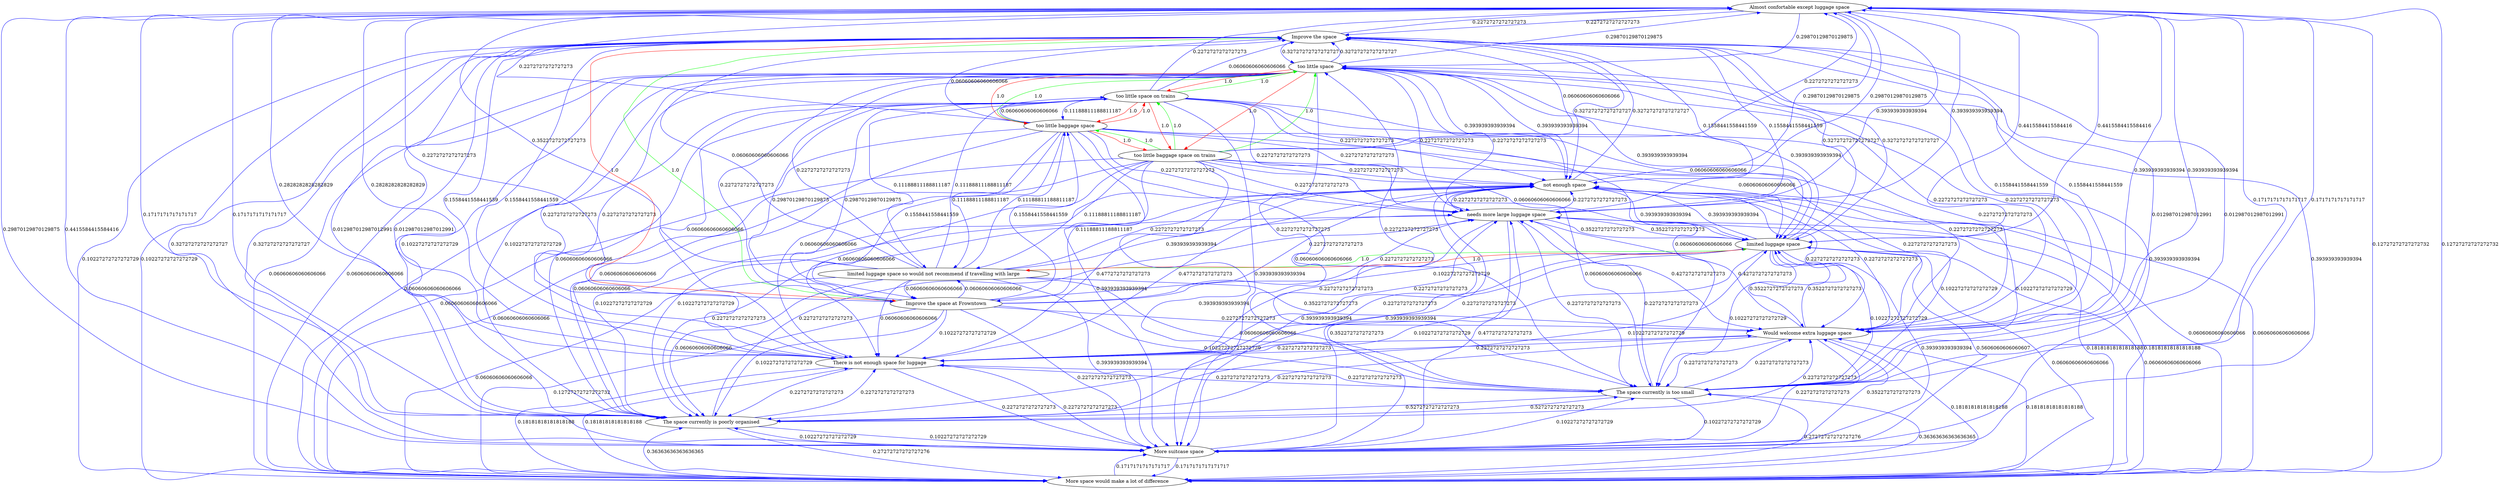 digraph rawGraph {
"Almost confortable except luggage space";"Improve the space at Frowntown";"Improve the space";"More space would make a lot of difference";"More suitcase space";"The space currently is poorly organised";"The space currently is too small";"There is not enough space for luggage";"Would welcome extra luggage space";"limited luggage space so would not recommend if travelling with large";"limited luggage space";"needs more large luggage space";"not enough space";"too little baggage space on trains";"too little baggage space";"too little space";"too little space on trains";"Improve the space at Frowntown" -> "Improve the space" [label=1.0] [color=green]
"Improve the space" -> "Improve the space at Frowntown" [label=1.0] [color=red]
"Almost confortable except luggage space" -> "Improve the space" [label=0.2272727272727273] [color=blue]
"Improve the space" -> "Almost confortable except luggage space" [label=0.2272727272727273] [color=blue]
"Improve the space at Frowntown" -> "Almost confortable except luggage space" [label=0.2272727272727273] [color=blue]
"Almost confortable except luggage space" -> "More space would make a lot of difference" [label=0.12727272727272732] [color=blue]
"More space would make a lot of difference" -> "Almost confortable except luggage space" [label=0.12727272727272732] [color=blue]
"More space would make a lot of difference" -> "Improve the space" [label=0.10227272727272729] [color=blue]
"Improve the space" -> "More space would make a lot of difference" [label=0.10227272727272729] [color=blue]
"Improve the space at Frowntown" -> "More space would make a lot of difference" [label=0.12727272727272732] [color=blue]
"More suitcase space" -> "Almost confortable except luggage space" [label=0.4415584415584416] [color=blue]
"Almost confortable except luggage space" -> "More suitcase space" [label=0.29870129870129875] [color=blue]
"More suitcase space" -> "More space would make a lot of difference" [label=0.1717171717171717] [color=blue]
"More space would make a lot of difference" -> "More suitcase space" [label=0.1717171717171717] [color=blue]
"Improve the space" -> "More suitcase space" [label=0.32727272727272727] [color=blue]
"More suitcase space" -> "Improve the space" [label=0.32727272727272727] [color=blue]
"Improve the space at Frowntown" -> "More suitcase space" [label=0.2272727272727273] [color=blue]
"The space currently is poorly organised" -> "More suitcase space" [label=0.10227272727272729] [color=blue]
"More suitcase space" -> "The space currently is poorly organised" [label=0.10227272727272729] [color=blue]
"Almost confortable except luggage space" -> "The space currently is poorly organised" [label=0.1717171717171717] [color=blue]
"The space currently is poorly organised" -> "Almost confortable except luggage space" [label=0.1717171717171717] [color=blue]
"More space would make a lot of difference" -> "The space currently is poorly organised" [label=0.36363636363636365] [color=blue]
"The space currently is poorly organised" -> "More space would make a lot of difference" [label=0.27272727272727276] [color=blue]
"Improve the space" -> "The space currently is poorly organised" [label=0.012987012987012991] [color=blue]
"The space currently is poorly organised" -> "Improve the space" [label=0.012987012987012991] [color=blue]
"Improve the space at Frowntown" -> "The space currently is poorly organised" [label=0.10227272727272729] [color=blue]
"The space currently is too small" -> "More suitcase space" [label=0.10227272727272729] [color=blue]
"More suitcase space" -> "The space currently is too small" [label=0.10227272727272729] [color=blue]
"The space currently is too small" -> "Almost confortable except luggage space" [label=0.1717171717171717] [color=blue]
"Almost confortable except luggage space" -> "The space currently is too small" [label=0.1717171717171717] [color=blue]
"The space currently is too small" -> "More space would make a lot of difference" [label=0.27272727272727276] [color=blue]
"More space would make a lot of difference" -> "The space currently is too small" [label=0.36363636363636365] [color=blue]
"The space currently is too small" -> "The space currently is poorly organised" [label=0.5272727272727273] [color=blue]
"The space currently is poorly organised" -> "The space currently is too small" [label=0.5272727272727273] [color=blue]
"The space currently is too small" -> "Improve the space" [label=0.012987012987012991] [color=blue]
"Improve the space" -> "The space currently is too small" [label=0.012987012987012991] [color=blue]
"Improve the space at Frowntown" -> "The space currently is too small" [label=0.10227272727272729] [color=blue]
"More suitcase space" -> "There is not enough space for luggage" [label=0.2272727272727273] [color=blue]
"There is not enough space for luggage" -> "More suitcase space" [label=0.2272727272727273] [color=blue]
"Almost confortable except luggage space" -> "There is not enough space for luggage" [label=0.2828282828282829] [color=blue]
"There is not enough space for luggage" -> "Almost confortable except luggage space" [label=0.2828282828282829] [color=blue]
"There is not enough space for luggage" -> "More space would make a lot of difference" [label=0.18181818181818188] [color=blue]
"More space would make a lot of difference" -> "There is not enough space for luggage" [label=0.18181818181818188] [color=blue]
"The space currently is poorly organised" -> "There is not enough space for luggage" [label=0.2272727272727273] [color=blue]
"There is not enough space for luggage" -> "The space currently is poorly organised" [label=0.2272727272727273] [color=blue]
"There is not enough space for luggage" -> "The space currently is too small" [label=0.2272727272727273] [color=blue]
"The space currently is too small" -> "There is not enough space for luggage" [label=0.2272727272727273] [color=blue]
"There is not enough space for luggage" -> "Improve the space" [label=0.1558441558441559] [color=blue]
"Improve the space" -> "There is not enough space for luggage" [label=0.1558441558441559] [color=blue]
"Improve the space at Frowntown" -> "There is not enough space for luggage" [label=0.10227272727272729] [color=blue]
"More suitcase space" -> "Would welcome extra luggage space" [label=0.3522727272727273] [color=blue]
"Would welcome extra luggage space" -> "More suitcase space" [label=0.2272727272727273] [color=blue]
"Would welcome extra luggage space" -> "Almost confortable except luggage space" [label=0.393939393939394] [color=blue]
"Almost confortable except luggage space" -> "Would welcome extra luggage space" [label=0.393939393939394] [color=blue]
"More space would make a lot of difference" -> "Would welcome extra luggage space" [label=0.18181818181818188] [color=blue]
"Would welcome extra luggage space" -> "More space would make a lot of difference" [label=0.18181818181818188] [color=blue]
"The space currently is poorly organised" -> "Would welcome extra luggage space" [label=0.2272727272727273] [color=blue]
"Would welcome extra luggage space" -> "The space currently is poorly organised" [label=0.2272727272727273] [color=blue]
"The space currently is too small" -> "Would welcome extra luggage space" [label=0.2272727272727273] [color=blue]
"Would welcome extra luggage space" -> "The space currently is too small" [label=0.2272727272727273] [color=blue]
"There is not enough space for luggage" -> "Would welcome extra luggage space" [label=0.2272727272727273] [color=blue]
"Would welcome extra luggage space" -> "There is not enough space for luggage" [label=0.2272727272727273] [color=blue]
"Would welcome extra luggage space" -> "Improve the space" [label=0.1558441558441559] [color=blue]
"Improve the space" -> "Would welcome extra luggage space" [label=0.1558441558441559] [color=blue]
"Improve the space at Frowntown" -> "Would welcome extra luggage space" [label=0.2272727272727273] [color=blue]
"limited luggage space so would not recommend if travelling with large" -> "limited luggage space" [label=1.0] [color=green]
"limited luggage space" -> "limited luggage space so would not recommend if travelling with large" [label=1.0] [color=red]
"limited luggage space" -> "More suitcase space" [label=0.393939393939394] [color=blue]
"More suitcase space" -> "limited luggage space" [label=0.5606060606060607] [color=blue]
"Would welcome extra luggage space" -> "limited luggage space" [label=0.3522727272727273] [color=blue]
"limited luggage space" -> "Would welcome extra luggage space" [label=0.3522727272727273] [color=blue]
"Almost confortable except luggage space" -> "limited luggage space" [label=0.4415584415584416] [color=blue]
"limited luggage space" -> "Almost confortable except luggage space" [label=0.4415584415584416] [color=blue]
"More space would make a lot of difference" -> "limited luggage space" [label=0.06060606060606066] [color=blue]
"limited luggage space" -> "More space would make a lot of difference" [label=0.06060606060606066] [color=blue]
"The space currently is poorly organised" -> "limited luggage space" [label=0.10227272727272729] [color=blue]
"limited luggage space" -> "The space currently is poorly organised" [label=0.10227272727272729] [color=blue]
"limited luggage space" -> "The space currently is too small" [label=0.10227272727272729] [color=blue]
"The space currently is too small" -> "limited luggage space" [label=0.10227272727272729] [color=blue]
"limited luggage space" -> "There is not enough space for luggage" [label=0.2272727272727273] [color=blue]
"There is not enough space for luggage" -> "limited luggage space" [label=0.2272727272727273] [color=blue]
"limited luggage space" -> "Improve the space" [label=0.32727272727272727] [color=blue]
"Improve the space" -> "limited luggage space" [label=0.32727272727272727] [color=blue]
"Improve the space at Frowntown" -> "limited luggage space so would not recommend if travelling with large" [label=0.06060606060606066] [color=blue]
"limited luggage space so would not recommend if travelling with large" -> "Improve the space at Frowntown" [label=0.06060606060606066] [color=blue]
"Improve the space at Frowntown" -> "limited luggage space" [label=0.10227272727272729] [color=blue]
"limited luggage space so would not recommend if travelling with large" -> "More suitcase space" [label=0.393939393939394] [color=blue]
"limited luggage space so would not recommend if travelling with large" -> "Would welcome extra luggage space" [label=0.3522727272727273] [color=blue]
"limited luggage space so would not recommend if travelling with large" -> "Almost confortable except luggage space" [label=0.3522727272727273] [color=blue]
"limited luggage space so would not recommend if travelling with large" -> "More space would make a lot of difference" [label=0.06060606060606066] [color=blue]
"limited luggage space so would not recommend if travelling with large" -> "The space currently is poorly organised" [label=0.06060606060606066] [color=blue]
"limited luggage space so would not recommend if travelling with large" -> "The space currently is too small" [label=0.06060606060606066] [color=blue]
"limited luggage space so would not recommend if travelling with large" -> "There is not enough space for luggage" [label=0.06060606060606066] [color=blue]
"limited luggage space so would not recommend if travelling with large" -> "Improve the space" [label=0.06060606060606066] [color=blue]
"needs more large luggage space" -> "More suitcase space" [label=0.3522727272727273] [color=blue]
"More suitcase space" -> "needs more large luggage space" [label=0.4772727272727273] [color=blue]
"needs more large luggage space" -> "Would welcome extra luggage space" [label=0.4272727272727273] [color=blue]
"Would welcome extra luggage space" -> "needs more large luggage space" [label=0.4272727272727273] [color=blue]
"Almost confortable except luggage space" -> "needs more large luggage space" [label=0.393939393939394] [color=blue]
"needs more large luggage space" -> "Almost confortable except luggage space" [label=0.393939393939394] [color=blue]
"needs more large luggage space" -> "More space would make a lot of difference" [label=0.18181818181818188] [color=blue]
"More space would make a lot of difference" -> "needs more large luggage space" [label=0.18181818181818188] [color=blue]
"The space currently is poorly organised" -> "needs more large luggage space" [label=0.2272727272727273] [color=blue]
"needs more large luggage space" -> "The space currently is poorly organised" [label=0.2272727272727273] [color=blue]
"needs more large luggage space" -> "limited luggage space" [label=0.3522727272727273] [color=blue]
"limited luggage space" -> "needs more large luggage space" [label=0.3522727272727273] [color=blue]
"needs more large luggage space" -> "The space currently is too small" [label=0.2272727272727273] [color=blue]
"The space currently is too small" -> "needs more large luggage space" [label=0.2272727272727273] [color=blue]
"There is not enough space for luggage" -> "needs more large luggage space" [label=0.2272727272727273] [color=blue]
"needs more large luggage space" -> "There is not enough space for luggage" [label=0.2272727272727273] [color=blue]
"needs more large luggage space" -> "Improve the space" [label=0.1558441558441559] [color=blue]
"Improve the space" -> "needs more large luggage space" [label=0.1558441558441559] [color=blue]
"Improve the space at Frowntown" -> "needs more large luggage space" [label=0.2272727272727273] [color=blue]
"limited luggage space so would not recommend if travelling with large" -> "needs more large luggage space" [label=0.393939393939394] [color=blue]
"not enough space" -> "needs more large luggage space" [label=0.2272727272727273] [color=blue]
"needs more large luggage space" -> "not enough space" [label=0.2272727272727273] [color=blue]
"not enough space" -> "More suitcase space" [label=0.393939393939394] [color=blue]
"More suitcase space" -> "not enough space" [label=0.393939393939394] [color=blue]
"not enough space" -> "Would welcome extra luggage space" [label=0.2272727272727273] [color=blue]
"Would welcome extra luggage space" -> "not enough space" [label=0.2272727272727273] [color=blue]
"not enough space" -> "Almost confortable except luggage space" [label=0.29870129870129875] [color=blue]
"Almost confortable except luggage space" -> "not enough space" [label=0.29870129870129875] [color=blue]
"not enough space" -> "More space would make a lot of difference" [label=0.06060606060606066] [color=blue]
"More space would make a lot of difference" -> "not enough space" [label=0.06060606060606066] [color=blue]
"The space currently is poorly organised" -> "not enough space" [label=0.10227272727272729] [color=blue]
"not enough space" -> "The space currently is poorly organised" [label=0.10227272727272729] [color=blue]
"limited luggage space" -> "not enough space" [label=0.393939393939394] [color=blue]
"not enough space" -> "limited luggage space" [label=0.393939393939394] [color=blue]
"not enough space" -> "The space currently is too small" [label=0.10227272727272729] [color=blue]
"The space currently is too small" -> "not enough space" [label=0.10227272727272729] [color=blue]
"not enough space" -> "There is not enough space for luggage" [label=0.4772727272727273] [color=blue]
"There is not enough space for luggage" -> "not enough space" [label=0.4772727272727273] [color=blue]
"Improve the space" -> "not enough space" [label=0.32727272727272727] [color=blue]
"not enough space" -> "Improve the space" [label=0.32727272727272727] [color=blue]
"Improve the space at Frowntown" -> "not enough space" [label=0.2272727272727273] [color=blue]
"limited luggage space so would not recommend if travelling with large" -> "not enough space" [label=0.2272727272727273] [color=blue]
"too little baggage space on trains" -> "too little baggage space" [label=1.0] [color=green]
"too little baggage space" -> "too little space" [label=1.0] [color=green]
"too little baggage space on trains" -> "too little space on trains" [label=1.0] [color=green]
"too little space on trains" -> "too little space" [label=1.0] [color=green]
"too little baggage space on trains" -> "too little space" [label=1.0] [color=green]
"too little baggage space" -> "too little baggage space on trains" [label=1.0] [color=red]
"too little baggage space" -> "too little space on trains" [label=1.0] [color=red]
"too little space" -> "too little baggage space on trains" [label=1.0] [color=red]
"too little space" -> "too little baggage space" [label=1.0] [color=red]
"too little space" -> "too little space on trains" [label=1.0] [color=red]
"too little space on trains" -> "too little baggage space on trains" [label=1.0] [color=red]
"too little space on trains" -> "too little baggage space" [label=1.0] [color=red]
"needs more large luggage space" -> "too little space" [label=0.2272727272727273] [color=blue]
"too little space" -> "needs more large luggage space" [label=0.2272727272727273] [color=blue]
"More suitcase space" -> "too little space" [label=0.393939393939394] [color=blue]
"too little space" -> "More suitcase space" [label=0.393939393939394] [color=blue]
"Would welcome extra luggage space" -> "too little space" [label=0.2272727272727273] [color=blue]
"too little space" -> "Would welcome extra luggage space" [label=0.2272727272727273] [color=blue]
"too little space" -> "not enough space" [label=0.393939393939394] [color=blue]
"not enough space" -> "too little space" [label=0.393939393939394] [color=blue]
"Almost confortable except luggage space" -> "too little space" [label=0.29870129870129875] [color=blue]
"too little space" -> "Almost confortable except luggage space" [label=0.29870129870129875] [color=blue]
"More space would make a lot of difference" -> "too little space" [label=0.06060606060606066] [color=blue]
"too little space" -> "More space would make a lot of difference" [label=0.06060606060606066] [color=blue]
"too little space" -> "The space currently is poorly organised" [label=0.10227272727272729] [color=blue]
"The space currently is poorly organised" -> "too little space" [label=0.10227272727272729] [color=blue]
"too little space" -> "limited luggage space" [label=0.393939393939394] [color=blue]
"limited luggage space" -> "too little space" [label=0.393939393939394] [color=blue]
"limited luggage space so would not recommend if travelling with large" -> "too little baggage space" [label=0.11188811188811187] [color=blue]
"limited luggage space so would not recommend if travelling with large" -> "too little space on trains" [label=0.11188811188811187] [color=blue]
"too little baggage space" -> "limited luggage space so would not recommend if travelling with large" [label=0.11188811188811187] [color=blue]
"too little space on trains" -> "limited luggage space so would not recommend if travelling with large" [label=0.11188811188811187] [color=blue]
"too little space" -> "The space currently is too small" [label=0.2272727272727273] [color=blue]
"The space currently is too small" -> "too little space" [label=0.2272727272727273] [color=blue]
"There is not enough space for luggage" -> "too little space" [label=0.2272727272727273] [color=blue]
"too little space" -> "There is not enough space for luggage" [label=0.2272727272727273] [color=blue]
"Improve the space" -> "too little space" [label=0.32727272727272727] [color=blue]
"too little space" -> "Improve the space" [label=0.32727272727272727] [color=blue]
"Improve the space at Frowntown" -> "too little baggage space" [label=0.1558441558441559] [color=blue]
"Improve the space at Frowntown" -> "too little space on trains" [label=0.29870129870129875] [color=blue]
"too little baggage space" -> "Improve the space at Frowntown" [label=0.1558441558441559] [color=blue]
"too little space on trains" -> "Improve the space at Frowntown" [label=0.29870129870129875] [color=blue]
"Improve the space at Frowntown" -> "too little space" [label=0.2272727272727273] [color=blue]
"limited luggage space so would not recommend if travelling with large" -> "too little space" [label=0.2272727272727273] [color=blue]
"too little baggage space on trains" -> "needs more large luggage space" [label=0.2272727272727273] [color=blue]
"too little baggage space on trains" -> "Would welcome extra luggage space" [label=0.2272727272727273] [color=blue]
"too little baggage space on trains" -> "not enough space" [label=0.2272727272727273] [color=blue]
"too little baggage space on trains" -> "Almost confortable except luggage space" [label=0.2272727272727273] [color=blue]
"too little baggage space on trains" -> "The space currently is poorly organised" [label=0.06060606060606066] [color=blue]
"too little baggage space on trains" -> "limited luggage space" [label=0.06060606060606066] [color=blue]
"too little baggage space on trains" -> "limited luggage space so would not recommend if travelling with large" [label=0.11188811188811187] [color=blue]
"too little baggage space on trains" -> "Improve the space at Frowntown" [label=0.11188811188811187] [color=blue]
"too little baggage space on trains" -> "Improve the space" [label=0.06060606060606066] [color=blue]
"too little baggage space on trains" -> "More suitcase space" [label=0.393939393939394] [color=blue]
"too little baggage space on trains" -> "More space would make a lot of difference" [label=0.06060606060606066] [color=blue]
"too little baggage space on trains" -> "The space currently is too small" [label=0.06060606060606066] [color=blue]
"too little baggage space on trains" -> "There is not enough space for luggage" [label=0.06060606060606066] [color=blue]
"too little baggage space" -> "needs more large luggage space" [label=0.2272727272727273] [color=blue]
"too little baggage space" -> "Would welcome extra luggage space" [label=0.2272727272727273] [color=blue]
"too little baggage space" -> "not enough space" [label=0.2272727272727273] [color=blue]
"too little baggage space" -> "Almost confortable except luggage space" [label=0.2272727272727273] [color=blue]
"too little baggage space" -> "The space currently is poorly organised" [label=0.06060606060606066] [color=blue]
"too little baggage space" -> "limited luggage space" [label=0.06060606060606066] [color=blue]
"too little baggage space" -> "Improve the space" [label=0.06060606060606066] [color=blue]
"too little baggage space" -> "More suitcase space" [label=0.393939393939394] [color=blue]
"too little baggage space" -> "More space would make a lot of difference" [label=0.06060606060606066] [color=blue]
"too little baggage space" -> "too little space on trains" [label=0.06060606060606066] [color=blue]
"too little baggage space" -> "The space currently is too small" [label=0.06060606060606066] [color=blue]
"too little baggage space" -> "There is not enough space for luggage" [label=0.06060606060606066] [color=blue]
"too little space on trains" -> "needs more large luggage space" [label=0.2272727272727273] [color=blue]
"too little space on trains" -> "Would welcome extra luggage space" [label=0.2272727272727273] [color=blue]
"too little space on trains" -> "too little baggage space" [label=0.11188811188811187] [color=blue]
"too little space on trains" -> "not enough space" [label=0.2272727272727273] [color=blue]
"too little space on trains" -> "Almost confortable except luggage space" [label=0.2272727272727273] [color=blue]
"too little space on trains" -> "The space currently is poorly organised" [label=0.06060606060606066] [color=blue]
"too little space on trains" -> "limited luggage space" [label=0.06060606060606066] [color=blue]
"too little space on trains" -> "Improve the space" [label=0.06060606060606066] [color=blue]
"too little space on trains" -> "More suitcase space" [label=0.393939393939394] [color=blue]
"too little space on trains" -> "More space would make a lot of difference" [label=0.06060606060606066] [color=blue]
"too little space on trains" -> "The space currently is too small" [label=0.06060606060606066] [color=blue]
"too little space on trains" -> "There is not enough space for luggage" [label=0.06060606060606066] [color=blue]
}